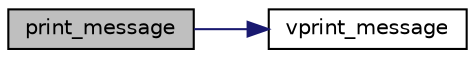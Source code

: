 digraph "print_message"
{
 // LATEX_PDF_SIZE
  edge [fontname="Helvetica",fontsize="10",labelfontname="Helvetica",labelfontsize="10"];
  node [fontname="Helvetica",fontsize="10",shape=record];
  rankdir="LR";
  Node1 [label="print_message",height=0.2,width=0.4,color="black", fillcolor="grey75", style="filled", fontcolor="black",tooltip=" "];
  Node1 -> Node2 [color="midnightblue",fontsize="10",style="solid",fontname="Helvetica"];
  Node2 [label="vprint_message",height=0.2,width=0.4,color="black", fillcolor="white", style="filled",URL="$cmocka_8c.html#a362bdf86dd8884045b0a3e6a0b4d8854",tooltip=" "];
}
